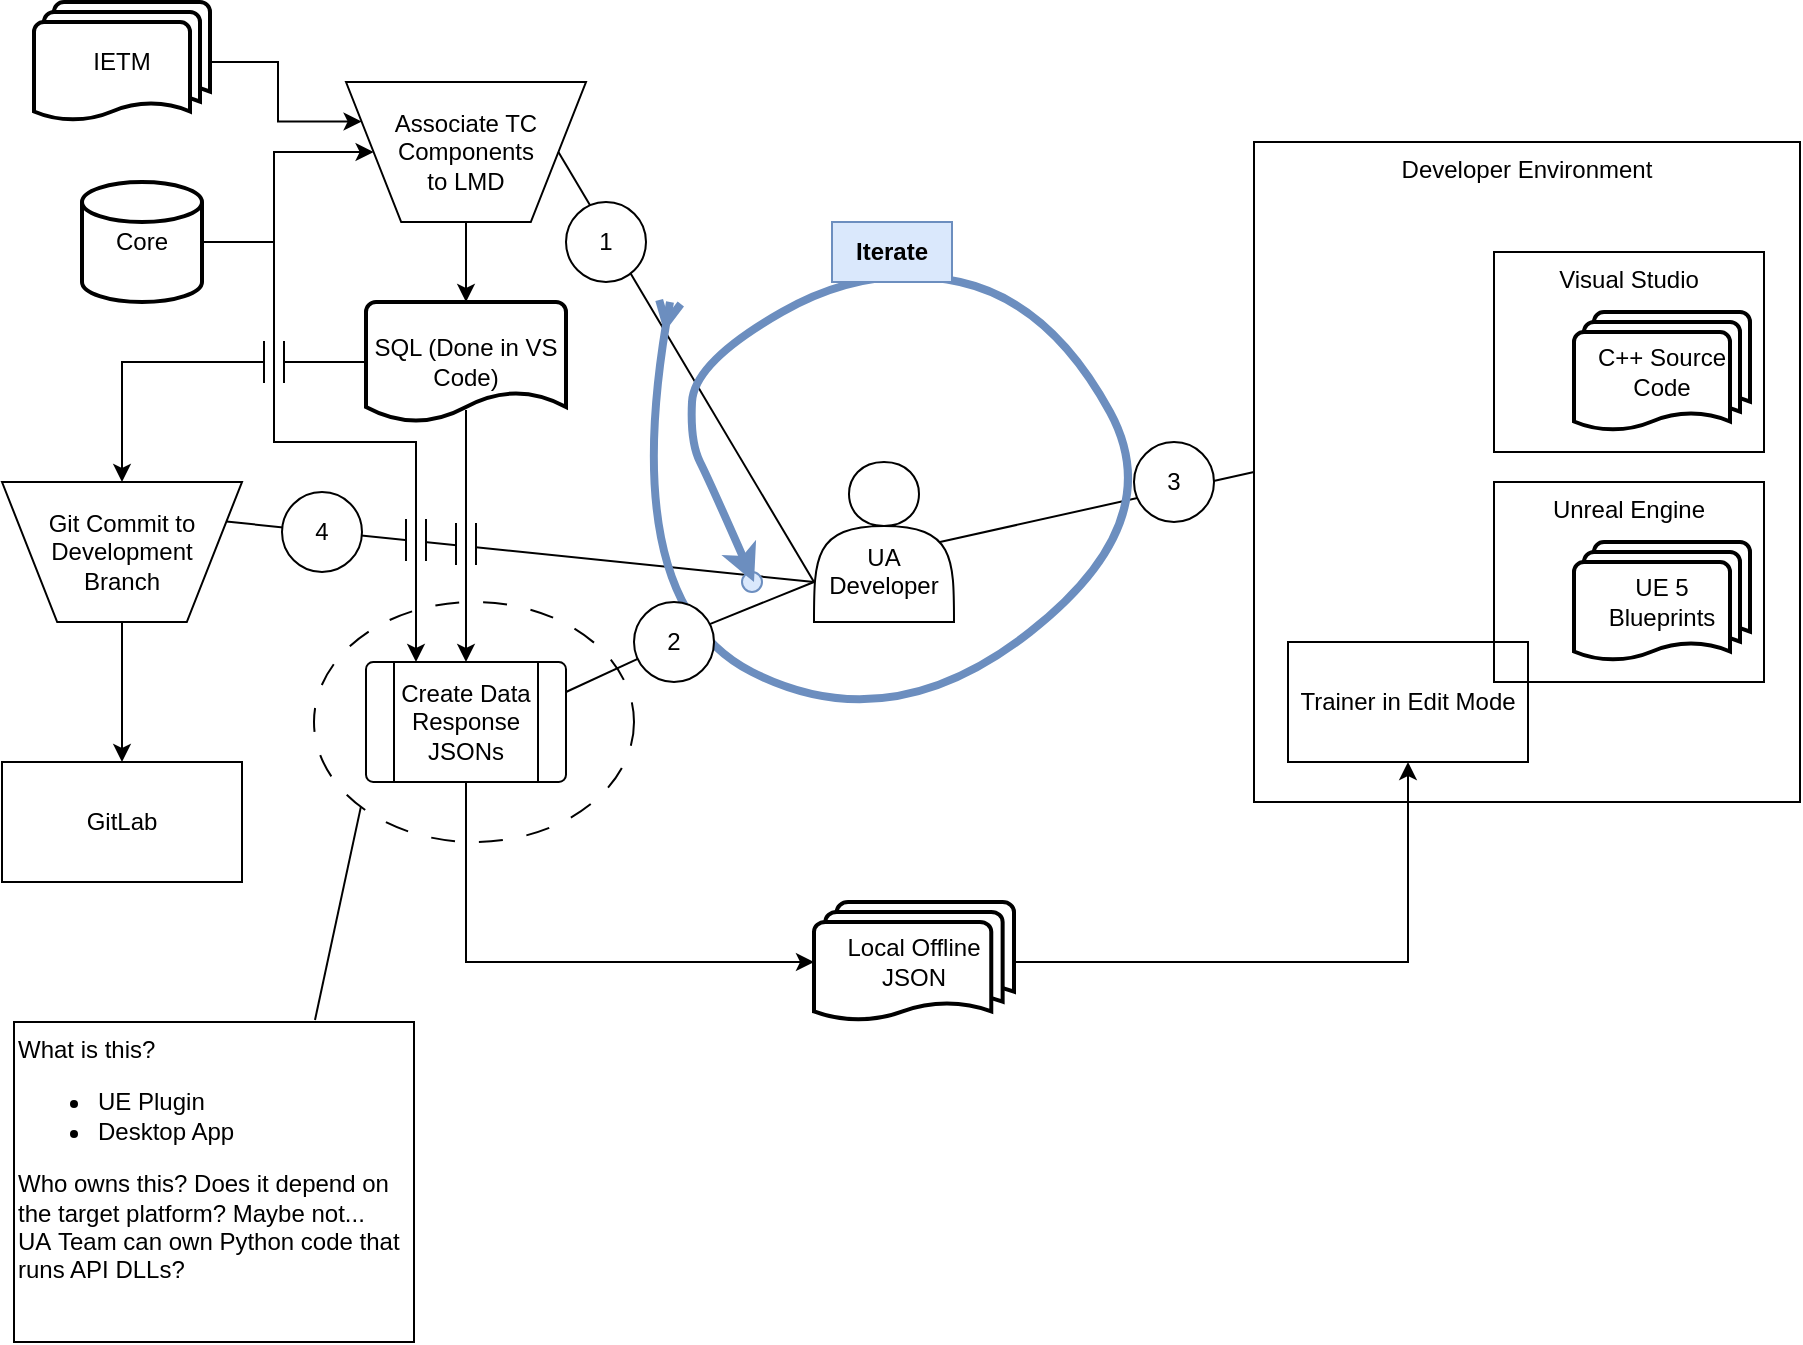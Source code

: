 <mxfile version="22.1.11" type="github">
  <diagram id="C5RBs43oDa-KdzZeNtuy" name="Page-1">
    <mxGraphModel dx="902" dy="690" grid="1" gridSize="10" guides="1" tooltips="1" connect="1" arrows="1" fold="1" page="1" pageScale="1" pageWidth="827" pageHeight="1169" math="0" shadow="0">
      <root>
        <mxCell id="WIyWlLk6GJQsqaUBKTNV-0" />
        <mxCell id="WIyWlLk6GJQsqaUBKTNV-1" parent="WIyWlLk6GJQsqaUBKTNV-0" />
        <mxCell id="6G-Y5JU43qj-_n9e7dLq-26" value="" style="endArrow=none;html=1;rounded=0;exitX=1;exitY=0.25;exitDx=0;exitDy=0;" parent="WIyWlLk6GJQsqaUBKTNV-1" source="6G-Y5JU43qj-_n9e7dLq-25" edge="1">
          <mxGeometry width="50" height="50" relative="1" as="geometry">
            <mxPoint x="30" y="370" as="sourcePoint" />
            <mxPoint x="440" y="320" as="targetPoint" />
          </mxGeometry>
        </mxCell>
        <mxCell id="HCW1lv9TMnhG_ZbyvMv0-58" value="" style="ellipse;whiteSpace=wrap;html=1;fillColor=none;dashed=1;dashPattern=12 12;" parent="WIyWlLk6GJQsqaUBKTNV-1" vertex="1">
          <mxGeometry x="190" y="330" width="160" height="120" as="geometry" />
        </mxCell>
        <mxCell id="HCW1lv9TMnhG_ZbyvMv0-8" value="Local Offline JSON" style="strokeWidth=2;html=1;shape=mxgraph.flowchart.multi-document;whiteSpace=wrap;" parent="WIyWlLk6GJQsqaUBKTNV-1" vertex="1">
          <mxGeometry x="440" y="480" width="100" height="60" as="geometry" />
        </mxCell>
        <mxCell id="HCW1lv9TMnhG_ZbyvMv0-59" value="" style="endArrow=none;html=1;rounded=0;exitX=0;exitY=1;exitDx=0;exitDy=0;endFill=0;entryX=0.75;entryY=0;entryDx=0;entryDy=0;" parent="WIyWlLk6GJQsqaUBKTNV-1" source="HCW1lv9TMnhG_ZbyvMv0-58" target="HCW1lv9TMnhG_ZbyvMv0-60" edge="1">
          <mxGeometry width="50" height="50" relative="1" as="geometry">
            <mxPoint x="300" y="570" as="sourcePoint" />
            <mxPoint x="560" y="680" as="targetPoint" />
          </mxGeometry>
        </mxCell>
        <mxCell id="HCW1lv9TMnhG_ZbyvMv0-60" value="What is this?&lt;br&gt;&lt;ul&gt;&lt;li&gt;&lt;span style=&quot;background-color: initial;&quot;&gt;UE Plugin&lt;/span&gt;&lt;/li&gt;&lt;li&gt;&lt;span style=&quot;background-color: initial;&quot;&gt;Desktop App&lt;/span&gt;&lt;/li&gt;&lt;/ul&gt;&lt;div&gt;Who owns this? Does it depend on the target platform? Maybe not...&lt;br&gt;UA&amp;nbsp;Team can own Python code that runs API DLLs?&lt;/div&gt;" style="text;html=1;strokeColor=default;fillColor=none;align=left;verticalAlign=top;whiteSpace=wrap;rounded=0;labelPosition=center;verticalLabelPosition=middle;perimeterSpacing=1;" parent="WIyWlLk6GJQsqaUBKTNV-1" vertex="1">
          <mxGeometry x="40" y="540" width="200" height="160" as="geometry" />
        </mxCell>
        <mxCell id="6G-Y5JU43qj-_n9e7dLq-0" value="" style="ellipse;whiteSpace=wrap;html=1;aspect=fixed;fillColor=#dae8fc;strokeColor=#6c8ebf;" parent="WIyWlLk6GJQsqaUBKTNV-1" vertex="1">
          <mxGeometry x="404" y="315" width="10" height="10" as="geometry" />
        </mxCell>
        <mxCell id="6G-Y5JU43qj-_n9e7dLq-1" style="edgeStyle=orthogonalEdgeStyle;rounded=0;orthogonalLoop=1;jettySize=auto;html=1;exitX=1;exitY=0.5;exitDx=0;exitDy=0;exitPerimeter=0;entryX=0;entryY=0.5;entryDx=0;entryDy=0;" parent="WIyWlLk6GJQsqaUBKTNV-1" source="6G-Y5JU43qj-_n9e7dLq-2" target="6G-Y5JU43qj-_n9e7dLq-6" edge="1">
          <mxGeometry relative="1" as="geometry" />
        </mxCell>
        <mxCell id="6G-Y5JU43qj-_n9e7dLq-2" value="Core" style="strokeWidth=2;html=1;shape=mxgraph.flowchart.database;whiteSpace=wrap;" parent="WIyWlLk6GJQsqaUBKTNV-1" vertex="1">
          <mxGeometry x="74" y="120" width="60" height="60" as="geometry" />
        </mxCell>
        <mxCell id="6G-Y5JU43qj-_n9e7dLq-3" value="&lt;br&gt;&lt;br&gt;UA Developer" style="shape=actor;whiteSpace=wrap;html=1;labelPosition=center;verticalLabelPosition=middle;align=center;verticalAlign=middle;" parent="WIyWlLk6GJQsqaUBKTNV-1" vertex="1">
          <mxGeometry x="440" y="260" width="70" height="80" as="geometry" />
        </mxCell>
        <mxCell id="6G-Y5JU43qj-_n9e7dLq-4" style="edgeStyle=orthogonalEdgeStyle;rounded=0;orthogonalLoop=1;jettySize=auto;html=1;exitX=1;exitY=0.5;exitDx=0;exitDy=0;exitPerimeter=0;entryX=0;entryY=0.25;entryDx=0;entryDy=0;" parent="WIyWlLk6GJQsqaUBKTNV-1" source="6G-Y5JU43qj-_n9e7dLq-5" target="6G-Y5JU43qj-_n9e7dLq-6" edge="1">
          <mxGeometry relative="1" as="geometry" />
        </mxCell>
        <mxCell id="6G-Y5JU43qj-_n9e7dLq-5" value="IETM" style="strokeWidth=2;html=1;shape=mxgraph.flowchart.multi-document;whiteSpace=wrap;" parent="WIyWlLk6GJQsqaUBKTNV-1" vertex="1">
          <mxGeometry x="50" y="30" width="88" height="60" as="geometry" />
        </mxCell>
        <mxCell id="6G-Y5JU43qj-_n9e7dLq-6" value="Associate TC Components&lt;br&gt;to LMD" style="verticalLabelPosition=middle;verticalAlign=middle;html=1;shape=trapezoid;perimeter=trapezoidPerimeter;whiteSpace=wrap;size=0.23;arcSize=10;flipV=1;labelPosition=center;align=center;" parent="WIyWlLk6GJQsqaUBKTNV-1" vertex="1">
          <mxGeometry x="206" y="70" width="120" height="70" as="geometry" />
        </mxCell>
        <mxCell id="6G-Y5JU43qj-_n9e7dLq-7" value="" style="endArrow=none;html=1;rounded=0;entryX=1;entryY=0.5;entryDx=0;entryDy=0;exitX=0;exitY=0.75;exitDx=0;exitDy=0;startArrow=none;startFill=0;endFill=0;" parent="WIyWlLk6GJQsqaUBKTNV-1" source="6G-Y5JU43qj-_n9e7dLq-3" target="6G-Y5JU43qj-_n9e7dLq-6" edge="1">
          <mxGeometry width="50" height="50" relative="1" as="geometry">
            <mxPoint x="242" y="330" as="sourcePoint" />
            <mxPoint x="362" y="490" as="targetPoint" />
          </mxGeometry>
        </mxCell>
        <mxCell id="6G-Y5JU43qj-_n9e7dLq-8" style="edgeStyle=orthogonalEdgeStyle;rounded=0;orthogonalLoop=1;jettySize=auto;html=1;startArrow=classic;startFill=1;endArrow=none;endFill=0;entryX=0.5;entryY=1;entryDx=0;entryDy=0;exitX=0;exitY=0.5;exitDx=0;exitDy=0;exitPerimeter=0;" parent="WIyWlLk6GJQsqaUBKTNV-1" source="HCW1lv9TMnhG_ZbyvMv0-8" target="6G-Y5JU43qj-_n9e7dLq-19" edge="1">
          <mxGeometry relative="1" as="geometry">
            <mxPoint x="265.5" y="490" as="sourcePoint" />
          </mxGeometry>
        </mxCell>
        <mxCell id="6G-Y5JU43qj-_n9e7dLq-10" value="" style="endArrow=none;html=1;rounded=0;exitX=0.9;exitY=0.5;exitDx=0;exitDy=0;startArrow=none;startFill=0;endFill=0;exitPerimeter=0;entryX=0;entryY=0.5;entryDx=0;entryDy=0;" parent="WIyWlLk6GJQsqaUBKTNV-1" source="6G-Y5JU43qj-_n9e7dLq-3" target="6G-Y5JU43qj-_n9e7dLq-28" edge="1">
          <mxGeometry width="50" height="50" relative="1" as="geometry">
            <mxPoint x="475" y="590" as="sourcePoint" />
            <mxPoint x="525" y="540" as="targetPoint" />
          </mxGeometry>
        </mxCell>
        <mxCell id="bFxmtsWXEqxnSqhA_Z4S-13" style="edgeStyle=orthogonalEdgeStyle;rounded=0;orthogonalLoop=1;jettySize=auto;html=1;exitX=0;exitY=0.5;exitDx=0;exitDy=0;exitPerimeter=0;entryX=0.5;entryY=0;entryDx=0;entryDy=0;" edge="1" parent="WIyWlLk6GJQsqaUBKTNV-1" source="6G-Y5JU43qj-_n9e7dLq-13" target="6G-Y5JU43qj-_n9e7dLq-25">
          <mxGeometry relative="1" as="geometry" />
        </mxCell>
        <mxCell id="6G-Y5JU43qj-_n9e7dLq-13" value="SQL (Done in VS Code)" style="strokeWidth=2;html=1;shape=mxgraph.flowchart.document2;whiteSpace=wrap;size=0.25;" parent="WIyWlLk6GJQsqaUBKTNV-1" vertex="1">
          <mxGeometry x="216" y="180" width="100" height="60" as="geometry" />
        </mxCell>
        <mxCell id="6G-Y5JU43qj-_n9e7dLq-14" style="edgeStyle=orthogonalEdgeStyle;rounded=0;orthogonalLoop=1;jettySize=auto;html=1;exitX=0.5;exitY=1;exitDx=0;exitDy=0;entryX=0.5;entryY=0;entryDx=0;entryDy=0;entryPerimeter=0;" parent="WIyWlLk6GJQsqaUBKTNV-1" source="6G-Y5JU43qj-_n9e7dLq-6" target="6G-Y5JU43qj-_n9e7dLq-13" edge="1">
          <mxGeometry relative="1" as="geometry">
            <mxPoint x="266" y="170" as="targetPoint" />
          </mxGeometry>
        </mxCell>
        <mxCell id="6G-Y5JU43qj-_n9e7dLq-19" value="Create Data Response JSONs" style="verticalLabelPosition=middle;verticalAlign=middle;html=1;shape=process;whiteSpace=wrap;rounded=1;size=0.14;arcSize=6;labelPosition=center;align=center;" parent="WIyWlLk6GJQsqaUBKTNV-1" vertex="1">
          <mxGeometry x="216" y="360" width="100" height="60" as="geometry" />
        </mxCell>
        <mxCell id="6G-Y5JU43qj-_n9e7dLq-20" value="" style="endArrow=none;html=1;rounded=0;exitX=1;exitY=0.25;exitDx=0;exitDy=0;" parent="WIyWlLk6GJQsqaUBKTNV-1" source="bFxmtsWXEqxnSqhA_Z4S-1" edge="1">
          <mxGeometry width="50" height="50" relative="1" as="geometry">
            <mxPoint x="400" y="410" as="sourcePoint" />
            <mxPoint x="440" y="320" as="targetPoint" />
          </mxGeometry>
        </mxCell>
        <mxCell id="6G-Y5JU43qj-_n9e7dLq-21" value="" style="curved=1;endArrow=classic;html=1;rounded=0;startArrow=ERmany;startFill=0;fillColor=#dae8fc;strokeColor=#6c8ebf;strokeWidth=4;verticalAlign=middle;labelPosition=left;verticalLabelPosition=top;align=right;" parent="WIyWlLk6GJQsqaUBKTNV-1" edge="1">
          <mxGeometry width="50" height="50" relative="1" as="geometry">
            <mxPoint x="368" y="180" as="sourcePoint" />
            <mxPoint x="410" y="320" as="targetPoint" />
            <Array as="points">
              <mxPoint x="340" y="330" />
              <mxPoint x="478" y="400" />
              <mxPoint x="618" y="290" />
              <mxPoint x="558" y="180" />
              <mxPoint x="468" y="160" />
              <mxPoint x="380" y="210" />
              <mxPoint x="378" y="250" />
              <mxPoint x="388" y="270" />
            </Array>
          </mxGeometry>
        </mxCell>
        <mxCell id="6G-Y5JU43qj-_n9e7dLq-22" value="Iterate" style="text;html=1;strokeColor=#6c8ebf;fillColor=#dae8fc;align=center;verticalAlign=middle;whiteSpace=wrap;rounded=0;fontStyle=1" parent="WIyWlLk6GJQsqaUBKTNV-1" vertex="1">
          <mxGeometry x="449" y="140" width="60" height="30" as="geometry" />
        </mxCell>
        <mxCell id="6G-Y5JU43qj-_n9e7dLq-23" value="GitLab" style="rounded=0;whiteSpace=wrap;html=1;" parent="WIyWlLk6GJQsqaUBKTNV-1" vertex="1">
          <mxGeometry x="34" y="410" width="120" height="60" as="geometry" />
        </mxCell>
        <mxCell id="6G-Y5JU43qj-_n9e7dLq-24" style="edgeStyle=orthogonalEdgeStyle;rounded=0;orthogonalLoop=1;jettySize=auto;html=1;exitX=0.5;exitY=1;exitDx=0;exitDy=0;entryX=0.5;entryY=0;entryDx=0;entryDy=0;" parent="WIyWlLk6GJQsqaUBKTNV-1" source="6G-Y5JU43qj-_n9e7dLq-25" target="6G-Y5JU43qj-_n9e7dLq-23" edge="1">
          <mxGeometry relative="1" as="geometry" />
        </mxCell>
        <mxCell id="6G-Y5JU43qj-_n9e7dLq-25" value="Git Commit to Development&lt;br&gt;Branch" style="verticalLabelPosition=middle;verticalAlign=middle;html=1;shape=trapezoid;perimeter=trapezoidPerimeter;whiteSpace=wrap;size=0.23;arcSize=10;flipV=1;labelPosition=center;align=center;" parent="WIyWlLk6GJQsqaUBKTNV-1" vertex="1">
          <mxGeometry x="34" y="270" width="120" height="70" as="geometry" />
        </mxCell>
        <mxCell id="6G-Y5JU43qj-_n9e7dLq-27" value="" style="group" parent="WIyWlLk6GJQsqaUBKTNV-1" vertex="1" connectable="0">
          <mxGeometry x="660" y="100" width="273" height="330" as="geometry" />
        </mxCell>
        <mxCell id="6G-Y5JU43qj-_n9e7dLq-28" value="Developer Environment" style="rounded=0;whiteSpace=wrap;html=1;verticalAlign=top;" parent="6G-Y5JU43qj-_n9e7dLq-27" vertex="1">
          <mxGeometry width="273" height="330" as="geometry" />
        </mxCell>
        <mxCell id="6G-Y5JU43qj-_n9e7dLq-29" value="" style="group" parent="6G-Y5JU43qj-_n9e7dLq-27" vertex="1" connectable="0">
          <mxGeometry x="120" y="55" width="135" height="255" as="geometry" />
        </mxCell>
        <mxCell id="6G-Y5JU43qj-_n9e7dLq-30" value="" style="group" parent="6G-Y5JU43qj-_n9e7dLq-29" vertex="1" connectable="0">
          <mxGeometry width="135" height="100" as="geometry" />
        </mxCell>
        <mxCell id="6G-Y5JU43qj-_n9e7dLq-31" value="C++ Source Code" style="strokeWidth=2;html=1;shape=mxgraph.flowchart.multi-document;whiteSpace=wrap;" parent="6G-Y5JU43qj-_n9e7dLq-30" vertex="1">
          <mxGeometry x="40" y="30" width="88" height="60" as="geometry" />
        </mxCell>
        <mxCell id="6G-Y5JU43qj-_n9e7dLq-32" value="Visual Studio" style="rounded=0;whiteSpace=wrap;html=1;fillColor=none;align=center;verticalAlign=top;" parent="6G-Y5JU43qj-_n9e7dLq-30" vertex="1">
          <mxGeometry width="135" height="100" as="geometry" />
        </mxCell>
        <mxCell id="6G-Y5JU43qj-_n9e7dLq-33" value="" style="group" parent="6G-Y5JU43qj-_n9e7dLq-29" vertex="1" connectable="0">
          <mxGeometry y="115" width="135" height="140" as="geometry" />
        </mxCell>
        <mxCell id="6G-Y5JU43qj-_n9e7dLq-34" value="Trainer in Edit Mode" style="rounded=0;whiteSpace=wrap;html=1;" parent="6G-Y5JU43qj-_n9e7dLq-33" vertex="1">
          <mxGeometry x="-103" y="80" width="120" height="60" as="geometry" />
        </mxCell>
        <mxCell id="6G-Y5JU43qj-_n9e7dLq-35" value="" style="group" parent="6G-Y5JU43qj-_n9e7dLq-33" vertex="1" connectable="0">
          <mxGeometry width="135" height="100" as="geometry" />
        </mxCell>
        <mxCell id="6G-Y5JU43qj-_n9e7dLq-36" value="Unreal Engine" style="rounded=0;whiteSpace=wrap;html=1;fillColor=none;align=center;verticalAlign=top;" parent="6G-Y5JU43qj-_n9e7dLq-35" vertex="1">
          <mxGeometry width="135" height="100" as="geometry" />
        </mxCell>
        <mxCell id="6G-Y5JU43qj-_n9e7dLq-37" value="UE 5&lt;br&gt;Blueprints" style="strokeWidth=2;html=1;shape=mxgraph.flowchart.multi-document;whiteSpace=wrap;" parent="6G-Y5JU43qj-_n9e7dLq-35" vertex="1">
          <mxGeometry x="40" y="30" width="88" height="60" as="geometry" />
        </mxCell>
        <mxCell id="6G-Y5JU43qj-_n9e7dLq-40" style="edgeStyle=orthogonalEdgeStyle;rounded=0;orthogonalLoop=1;jettySize=auto;html=1;exitX=1;exitY=0.5;exitDx=0;exitDy=0;exitPerimeter=0;entryX=0.5;entryY=1;entryDx=0;entryDy=0;" parent="WIyWlLk6GJQsqaUBKTNV-1" source="HCW1lv9TMnhG_ZbyvMv0-8" target="6G-Y5JU43qj-_n9e7dLq-34" edge="1">
          <mxGeometry relative="1" as="geometry" />
        </mxCell>
        <mxCell id="bFxmtsWXEqxnSqhA_Z4S-0" value="1" style="ellipse;whiteSpace=wrap;html=1;aspect=fixed;" vertex="1" parent="WIyWlLk6GJQsqaUBKTNV-1">
          <mxGeometry x="316" y="130" width="40" height="40" as="geometry" />
        </mxCell>
        <mxCell id="bFxmtsWXEqxnSqhA_Z4S-2" value="3" style="ellipse;whiteSpace=wrap;html=1;aspect=fixed;" vertex="1" parent="WIyWlLk6GJQsqaUBKTNV-1">
          <mxGeometry x="600" y="250" width="40" height="40" as="geometry" />
        </mxCell>
        <mxCell id="bFxmtsWXEqxnSqhA_Z4S-3" value="" style="endArrow=none;html=1;rounded=0;exitX=1;exitY=0.25;exitDx=0;exitDy=0;" edge="1" parent="WIyWlLk6GJQsqaUBKTNV-1" source="6G-Y5JU43qj-_n9e7dLq-19" target="bFxmtsWXEqxnSqhA_Z4S-1">
          <mxGeometry width="50" height="50" relative="1" as="geometry">
            <mxPoint x="316" y="375" as="sourcePoint" />
            <mxPoint x="440" y="320" as="targetPoint" />
          </mxGeometry>
        </mxCell>
        <mxCell id="bFxmtsWXEqxnSqhA_Z4S-1" value="2" style="ellipse;whiteSpace=wrap;html=1;aspect=fixed;" vertex="1" parent="WIyWlLk6GJQsqaUBKTNV-1">
          <mxGeometry x="350" y="330" width="40" height="40" as="geometry" />
        </mxCell>
        <mxCell id="bFxmtsWXEqxnSqhA_Z4S-4" value="4" style="ellipse;whiteSpace=wrap;html=1;aspect=fixed;" vertex="1" parent="WIyWlLk6GJQsqaUBKTNV-1">
          <mxGeometry x="174" y="275" width="40" height="40" as="geometry" />
        </mxCell>
        <mxCell id="bFxmtsWXEqxnSqhA_Z4S-6" value="" style="shape=partialRectangle;whiteSpace=wrap;html=1;top=0;bottom=0;fillColor=default;" vertex="1" parent="WIyWlLk6GJQsqaUBKTNV-1">
          <mxGeometry x="165" y="200" width="10" height="20" as="geometry" />
        </mxCell>
        <mxCell id="bFxmtsWXEqxnSqhA_Z4S-10" value="" style="shape=partialRectangle;whiteSpace=wrap;html=1;top=0;bottom=0;fillColor=default;" vertex="1" parent="WIyWlLk6GJQsqaUBKTNV-1">
          <mxGeometry x="261" y="291" width="10" height="20" as="geometry" />
        </mxCell>
        <mxCell id="bFxmtsWXEqxnSqhA_Z4S-11" value="" style="shape=partialRectangle;whiteSpace=wrap;html=1;top=0;bottom=0;fillColor=default;" vertex="1" parent="WIyWlLk6GJQsqaUBKTNV-1">
          <mxGeometry x="236" y="289" width="10" height="20" as="geometry" />
        </mxCell>
        <mxCell id="bFxmtsWXEqxnSqhA_Z4S-5" style="edgeStyle=orthogonalEdgeStyle;rounded=0;orthogonalLoop=1;jettySize=auto;html=1;exitX=1;exitY=0.5;exitDx=0;exitDy=0;exitPerimeter=0;entryX=0.25;entryY=0;entryDx=0;entryDy=0;" edge="1" parent="WIyWlLk6GJQsqaUBKTNV-1" source="6G-Y5JU43qj-_n9e7dLq-2" target="6G-Y5JU43qj-_n9e7dLq-19">
          <mxGeometry relative="1" as="geometry">
            <mxPoint x="190" y="260" as="targetPoint" />
            <Array as="points">
              <mxPoint x="170" y="150" />
              <mxPoint x="170" y="250" />
              <mxPoint x="241" y="250" />
            </Array>
          </mxGeometry>
        </mxCell>
        <mxCell id="6G-Y5JU43qj-_n9e7dLq-11" style="edgeStyle=orthogonalEdgeStyle;rounded=0;orthogonalLoop=1;jettySize=auto;html=1;entryX=0.5;entryY=0;entryDx=0;entryDy=0;exitX=0.5;exitY=0.9;exitDx=0;exitDy=0;exitPerimeter=0;" parent="WIyWlLk6GJQsqaUBKTNV-1" source="6G-Y5JU43qj-_n9e7dLq-13" target="6G-Y5JU43qj-_n9e7dLq-19" edge="1">
          <mxGeometry relative="1" as="geometry">
            <mxPoint x="266" y="270" as="sourcePoint" />
          </mxGeometry>
        </mxCell>
      </root>
    </mxGraphModel>
  </diagram>
</mxfile>

